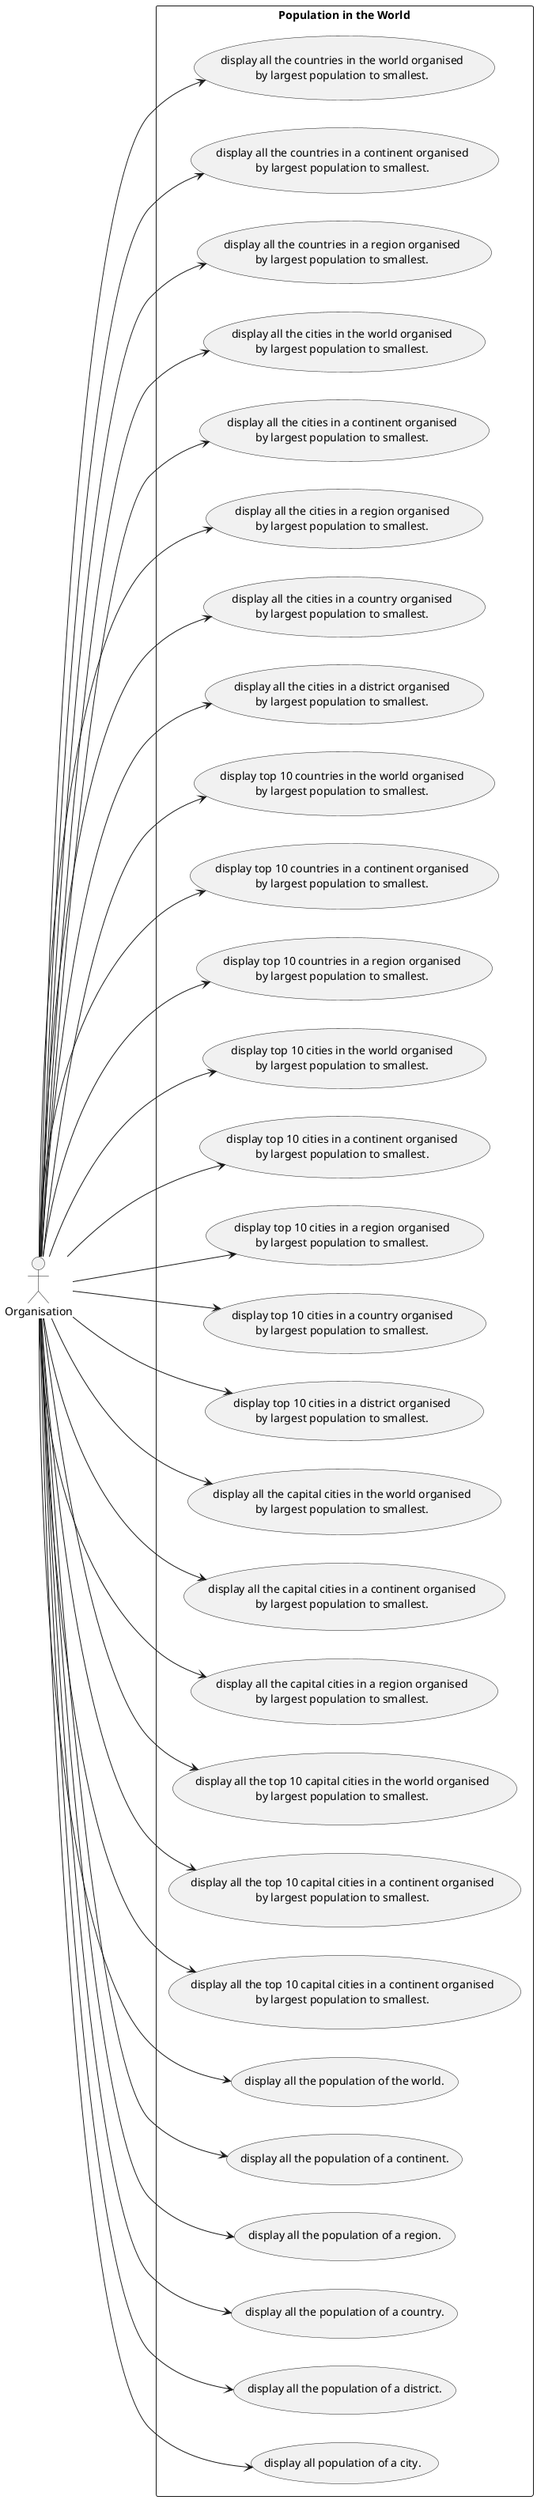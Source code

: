 @startuml
left to right direction
actor Org as "Organisation"

rectangle "Population in the World" {
    usecase UC1 as "display all the countries in the world organised
    by largest population to smallest."
    usecase UC2 as "display all the countries in a continent organised
    by largest population to smallest."
    usecase UC3 as "display all the countries in a region organised
    by largest population to smallest."
    usecase UC4 as "display all the cities in the world organised
    by largest population to smallest."
    usecase UC5 as "display all the cities in a continent organised
    by largest population to smallest."
    usecase UC6 as "display all the cities in a region organised
    by largest population to smallest."
    usecase UC7 as "display all the cities in a country organised
    by largest population to smallest."
    usecase UC8 as "display all the cities in a district organised
        by largest population to smallest."
    usecase UC9 as "display top 10 countries in the world organised
    by largest population to smallest."
    usecase UC10 as "display top 10 countries in a continent organised
        by largest population to smallest."
    usecase UC11 as "display top 10 countries in a region organised
        by largest population to smallest."
    usecase UC12 as "display top 10 cities in the world organised
            by largest population to smallest."
    usecase UC13 as "display top 10 cities in a continent organised
            by largest population to smallest."
    usecase UC14 as "display top 10 cities in a region organised
            by largest population to smallest."
    usecase UC15 as "display top 10 cities in a country organised
            by largest population to smallest."
    usecase UC16 as "display top 10 cities in a district organised
            by largest population to smallest."
    usecase UC17 as "display all the capital cities in the world organised
            by largest population to smallest."
    usecase UC18 as "display all the capital cities in a continent organised
            by largest population to smallest."
    usecase UC19 as "display all the capital cities in a region organised
            by largest population to smallest."
    usecase UC20 as "display all the top 10 capital cities in the world organised
            by largest population to smallest."
    usecase UC21 as "display all the top 10 capital cities in a continent organised
            by largest population to smallest."
    usecase UC22 as "display all the top 10 capital cities in a continent organised
            by largest population to smallest."
    usecase UC23 as "display all the population of the world."
    usecase UC24 as "display all the population of a continent."
    usecase UC25 as "display all the population of a region."
    usecase UC26 as "display all the population of a country."
    usecase UC27 as "display all the population of a district."
    usecase UC28 as "display all population of a city."

    Org ---> UC1
    Org ---> UC2
    Org ---> UC3
    Org ---> UC4
    Org ---> UC5
    Org ---> UC6
    Org ---> UC7
    Org ---> UC8
    Org ---> UC9
    Org ---> UC10
    Org ---> UC11
    Org ---> UC12
    Org ---> UC13
    Org ---> UC14
    Org ---> UC15
    Org ---> UC16
    Org ---> UC17
    Org ---> UC18
    Org ---> UC19
    Org ---> UC20
    Org ---> UC21
    Org ---> UC22
    Org ---> UC23
    Org ---> UC24
    Org ---> UC25
    Org ---> UC26
    Org ---> UC27
    Org ---> UC28

}

@enduml